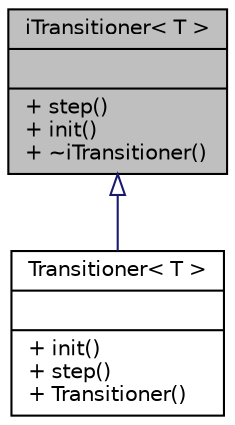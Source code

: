 digraph "iTransitioner&lt; T &gt;"
{
 // INTERACTIVE_SVG=YES
  bgcolor="transparent";
  edge [fontname="Helvetica",fontsize="10",labelfontname="Helvetica",labelfontsize="10"];
  node [fontname="Helvetica",fontsize="10",shape=record];
  Node0 [label="{iTransitioner\< T \>\n||+ step()\l+ init()\l+ ~iTransitioner()\l}",height=0.2,width=0.4,color="black", fillcolor="grey75", style="filled", fontcolor="black"];
  Node0 -> Node1 [dir="back",color="midnightblue",fontsize="10",style="solid",arrowtail="onormal",fontname="Helvetica"];
  Node1 [label="{Transitioner\< T \>\n||+ init()\l+ step()\l+ Transitioner()\l}",height=0.2,width=0.4,color="black",URL="$classTransitioner.html"];
}

